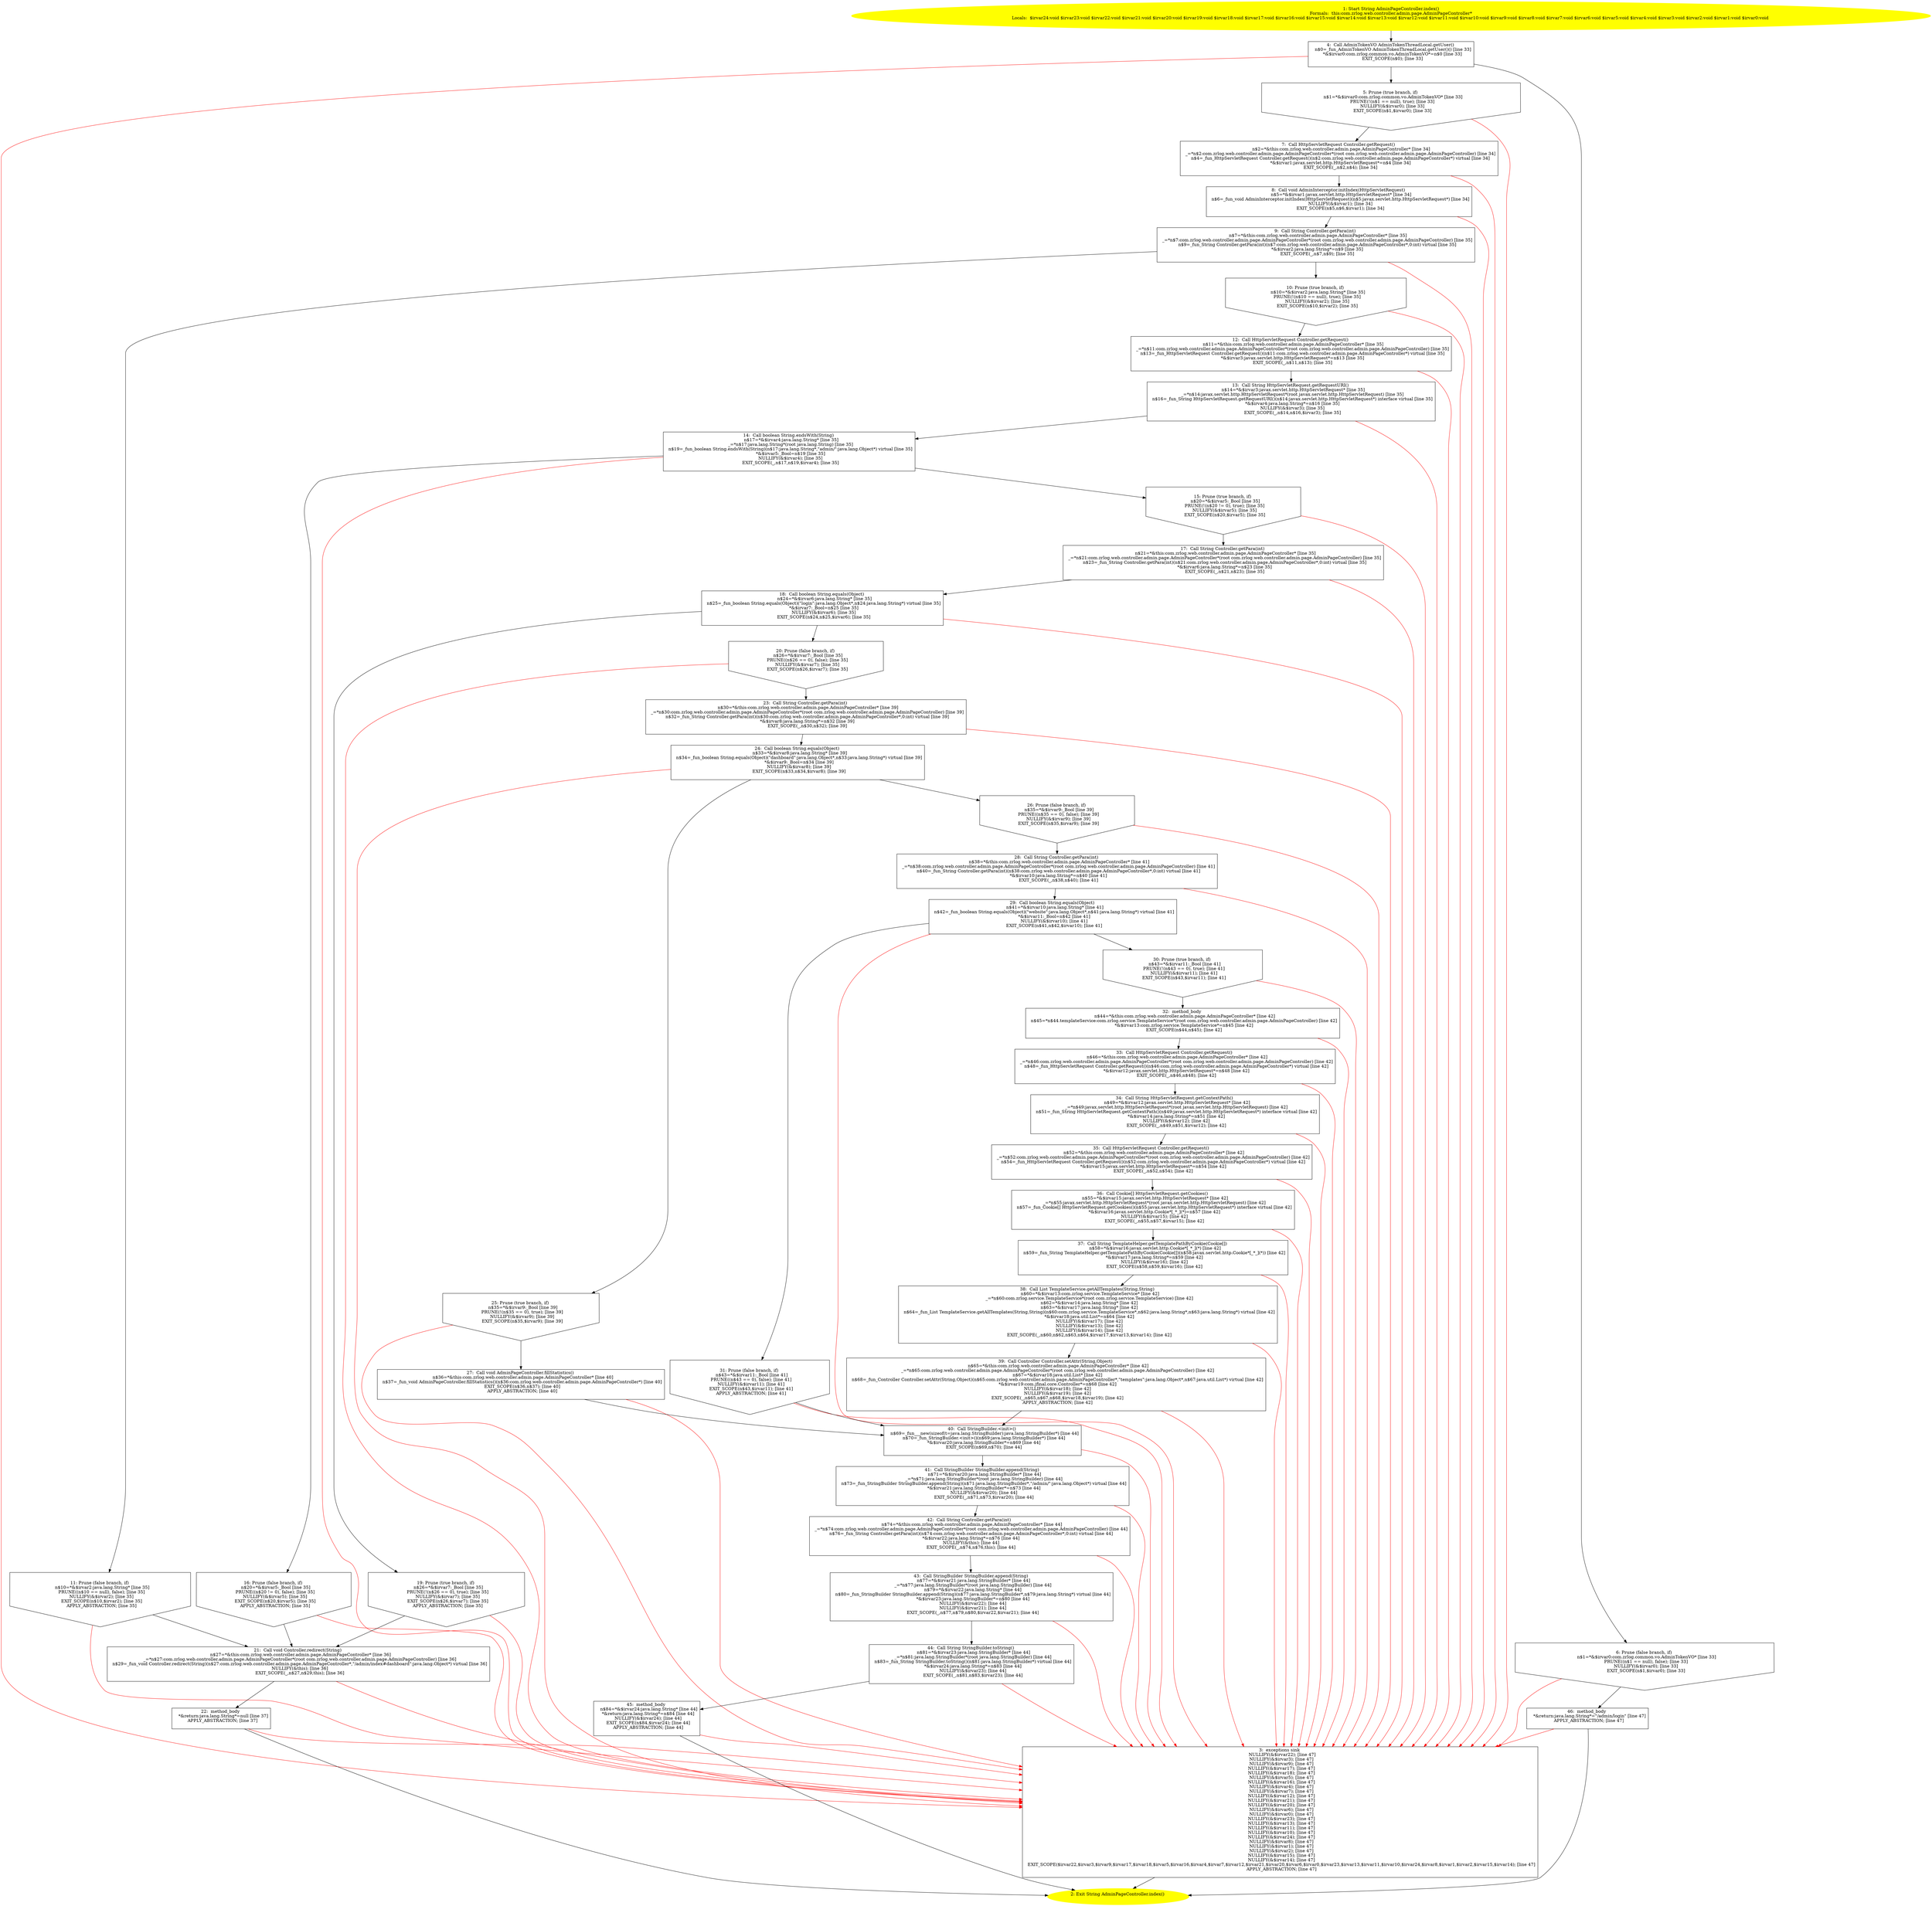 /* @generated */
digraph cfg {
"com.zrlog.web.controller.admin.page.AdminPageController.index():java.lang.String.9de1c627a468365993b5386533f5e826_1" [label="1: Start String AdminPageController.index()\nFormals:  this:com.zrlog.web.controller.admin.page.AdminPageController*\nLocals:  $irvar24:void $irvar23:void $irvar22:void $irvar21:void $irvar20:void $irvar19:void $irvar18:void $irvar17:void $irvar16:void $irvar15:void $irvar14:void $irvar13:void $irvar12:void $irvar11:void $irvar10:void $irvar9:void $irvar8:void $irvar7:void $irvar6:void $irvar5:void $irvar4:void $irvar3:void $irvar2:void $irvar1:void $irvar0:void \n  " color=yellow style=filled]
	

	 "com.zrlog.web.controller.admin.page.AdminPageController.index():java.lang.String.9de1c627a468365993b5386533f5e826_1" -> "com.zrlog.web.controller.admin.page.AdminPageController.index():java.lang.String.9de1c627a468365993b5386533f5e826_4" ;
"com.zrlog.web.controller.admin.page.AdminPageController.index():java.lang.String.9de1c627a468365993b5386533f5e826_2" [label="2: Exit String AdminPageController.index() \n  " color=yellow style=filled]
	

"com.zrlog.web.controller.admin.page.AdminPageController.index():java.lang.String.9de1c627a468365993b5386533f5e826_3" [label="3:  exceptions sink \n   NULLIFY(&$irvar22); [line 47]\n  NULLIFY(&$irvar3); [line 47]\n  NULLIFY(&$irvar9); [line 47]\n  NULLIFY(&$irvar17); [line 47]\n  NULLIFY(&$irvar18); [line 47]\n  NULLIFY(&$irvar5); [line 47]\n  NULLIFY(&$irvar16); [line 47]\n  NULLIFY(&$irvar4); [line 47]\n  NULLIFY(&$irvar7); [line 47]\n  NULLIFY(&$irvar12); [line 47]\n  NULLIFY(&$irvar21); [line 47]\n  NULLIFY(&$irvar20); [line 47]\n  NULLIFY(&$irvar6); [line 47]\n  NULLIFY(&$irvar0); [line 47]\n  NULLIFY(&$irvar23); [line 47]\n  NULLIFY(&$irvar13); [line 47]\n  NULLIFY(&$irvar11); [line 47]\n  NULLIFY(&$irvar10); [line 47]\n  NULLIFY(&$irvar24); [line 47]\n  NULLIFY(&$irvar8); [line 47]\n  NULLIFY(&$irvar1); [line 47]\n  NULLIFY(&$irvar2); [line 47]\n  NULLIFY(&$irvar15); [line 47]\n  NULLIFY(&$irvar14); [line 47]\n  EXIT_SCOPE($irvar22,$irvar3,$irvar9,$irvar17,$irvar18,$irvar5,$irvar16,$irvar4,$irvar7,$irvar12,$irvar21,$irvar20,$irvar6,$irvar0,$irvar23,$irvar13,$irvar11,$irvar10,$irvar24,$irvar8,$irvar1,$irvar2,$irvar15,$irvar14); [line 47]\n  APPLY_ABSTRACTION; [line 47]\n " shape="box"]
	

	 "com.zrlog.web.controller.admin.page.AdminPageController.index():java.lang.String.9de1c627a468365993b5386533f5e826_3" -> "com.zrlog.web.controller.admin.page.AdminPageController.index():java.lang.String.9de1c627a468365993b5386533f5e826_2" ;
"com.zrlog.web.controller.admin.page.AdminPageController.index():java.lang.String.9de1c627a468365993b5386533f5e826_4" [label="4:  Call AdminTokenVO AdminTokenThreadLocal.getUser() \n   n$0=_fun_AdminTokenVO AdminTokenThreadLocal.getUser()() [line 33]\n  *&$irvar0:com.zrlog.common.vo.AdminTokenVO*=n$0 [line 33]\n  EXIT_SCOPE(n$0); [line 33]\n " shape="box"]
	

	 "com.zrlog.web.controller.admin.page.AdminPageController.index():java.lang.String.9de1c627a468365993b5386533f5e826_4" -> "com.zrlog.web.controller.admin.page.AdminPageController.index():java.lang.String.9de1c627a468365993b5386533f5e826_5" ;
	 "com.zrlog.web.controller.admin.page.AdminPageController.index():java.lang.String.9de1c627a468365993b5386533f5e826_4" -> "com.zrlog.web.controller.admin.page.AdminPageController.index():java.lang.String.9de1c627a468365993b5386533f5e826_6" ;
	 "com.zrlog.web.controller.admin.page.AdminPageController.index():java.lang.String.9de1c627a468365993b5386533f5e826_4" -> "com.zrlog.web.controller.admin.page.AdminPageController.index():java.lang.String.9de1c627a468365993b5386533f5e826_3" [color="red" ];
"com.zrlog.web.controller.admin.page.AdminPageController.index():java.lang.String.9de1c627a468365993b5386533f5e826_5" [label="5: Prune (true branch, if) \n   n$1=*&$irvar0:com.zrlog.common.vo.AdminTokenVO* [line 33]\n  PRUNE(!(n$1 == null), true); [line 33]\n  NULLIFY(&$irvar0); [line 33]\n  EXIT_SCOPE(n$1,$irvar0); [line 33]\n " shape="invhouse"]
	

	 "com.zrlog.web.controller.admin.page.AdminPageController.index():java.lang.String.9de1c627a468365993b5386533f5e826_5" -> "com.zrlog.web.controller.admin.page.AdminPageController.index():java.lang.String.9de1c627a468365993b5386533f5e826_7" ;
	 "com.zrlog.web.controller.admin.page.AdminPageController.index():java.lang.String.9de1c627a468365993b5386533f5e826_5" -> "com.zrlog.web.controller.admin.page.AdminPageController.index():java.lang.String.9de1c627a468365993b5386533f5e826_3" [color="red" ];
"com.zrlog.web.controller.admin.page.AdminPageController.index():java.lang.String.9de1c627a468365993b5386533f5e826_6" [label="6: Prune (false branch, if) \n   n$1=*&$irvar0:com.zrlog.common.vo.AdminTokenVO* [line 33]\n  PRUNE((n$1 == null), false); [line 33]\n  NULLIFY(&$irvar0); [line 33]\n  EXIT_SCOPE(n$1,$irvar0); [line 33]\n " shape="invhouse"]
	

	 "com.zrlog.web.controller.admin.page.AdminPageController.index():java.lang.String.9de1c627a468365993b5386533f5e826_6" -> "com.zrlog.web.controller.admin.page.AdminPageController.index():java.lang.String.9de1c627a468365993b5386533f5e826_46" ;
	 "com.zrlog.web.controller.admin.page.AdminPageController.index():java.lang.String.9de1c627a468365993b5386533f5e826_6" -> "com.zrlog.web.controller.admin.page.AdminPageController.index():java.lang.String.9de1c627a468365993b5386533f5e826_3" [color="red" ];
"com.zrlog.web.controller.admin.page.AdminPageController.index():java.lang.String.9de1c627a468365993b5386533f5e826_7" [label="7:  Call HttpServletRequest Controller.getRequest() \n   n$2=*&this:com.zrlog.web.controller.admin.page.AdminPageController* [line 34]\n  _=*n$2:com.zrlog.web.controller.admin.page.AdminPageController*(root com.zrlog.web.controller.admin.page.AdminPageController) [line 34]\n  n$4=_fun_HttpServletRequest Controller.getRequest()(n$2:com.zrlog.web.controller.admin.page.AdminPageController*) virtual [line 34]\n  *&$irvar1:javax.servlet.http.HttpServletRequest*=n$4 [line 34]\n  EXIT_SCOPE(_,n$2,n$4); [line 34]\n " shape="box"]
	

	 "com.zrlog.web.controller.admin.page.AdminPageController.index():java.lang.String.9de1c627a468365993b5386533f5e826_7" -> "com.zrlog.web.controller.admin.page.AdminPageController.index():java.lang.String.9de1c627a468365993b5386533f5e826_8" ;
	 "com.zrlog.web.controller.admin.page.AdminPageController.index():java.lang.String.9de1c627a468365993b5386533f5e826_7" -> "com.zrlog.web.controller.admin.page.AdminPageController.index():java.lang.String.9de1c627a468365993b5386533f5e826_3" [color="red" ];
"com.zrlog.web.controller.admin.page.AdminPageController.index():java.lang.String.9de1c627a468365993b5386533f5e826_8" [label="8:  Call void AdminInterceptor.initIndex(HttpServletRequest) \n   n$5=*&$irvar1:javax.servlet.http.HttpServletRequest* [line 34]\n  n$6=_fun_void AdminInterceptor.initIndex(HttpServletRequest)(n$5:javax.servlet.http.HttpServletRequest*) [line 34]\n  NULLIFY(&$irvar1); [line 34]\n  EXIT_SCOPE(n$5,n$6,$irvar1); [line 34]\n " shape="box"]
	

	 "com.zrlog.web.controller.admin.page.AdminPageController.index():java.lang.String.9de1c627a468365993b5386533f5e826_8" -> "com.zrlog.web.controller.admin.page.AdminPageController.index():java.lang.String.9de1c627a468365993b5386533f5e826_9" ;
	 "com.zrlog.web.controller.admin.page.AdminPageController.index():java.lang.String.9de1c627a468365993b5386533f5e826_8" -> "com.zrlog.web.controller.admin.page.AdminPageController.index():java.lang.String.9de1c627a468365993b5386533f5e826_3" [color="red" ];
"com.zrlog.web.controller.admin.page.AdminPageController.index():java.lang.String.9de1c627a468365993b5386533f5e826_9" [label="9:  Call String Controller.getPara(int) \n   n$7=*&this:com.zrlog.web.controller.admin.page.AdminPageController* [line 35]\n  _=*n$7:com.zrlog.web.controller.admin.page.AdminPageController*(root com.zrlog.web.controller.admin.page.AdminPageController) [line 35]\n  n$9=_fun_String Controller.getPara(int)(n$7:com.zrlog.web.controller.admin.page.AdminPageController*,0:int) virtual [line 35]\n  *&$irvar2:java.lang.String*=n$9 [line 35]\n  EXIT_SCOPE(_,n$7,n$9); [line 35]\n " shape="box"]
	

	 "com.zrlog.web.controller.admin.page.AdminPageController.index():java.lang.String.9de1c627a468365993b5386533f5e826_9" -> "com.zrlog.web.controller.admin.page.AdminPageController.index():java.lang.String.9de1c627a468365993b5386533f5e826_10" ;
	 "com.zrlog.web.controller.admin.page.AdminPageController.index():java.lang.String.9de1c627a468365993b5386533f5e826_9" -> "com.zrlog.web.controller.admin.page.AdminPageController.index():java.lang.String.9de1c627a468365993b5386533f5e826_11" ;
	 "com.zrlog.web.controller.admin.page.AdminPageController.index():java.lang.String.9de1c627a468365993b5386533f5e826_9" -> "com.zrlog.web.controller.admin.page.AdminPageController.index():java.lang.String.9de1c627a468365993b5386533f5e826_3" [color="red" ];
"com.zrlog.web.controller.admin.page.AdminPageController.index():java.lang.String.9de1c627a468365993b5386533f5e826_10" [label="10: Prune (true branch, if) \n   n$10=*&$irvar2:java.lang.String* [line 35]\n  PRUNE(!(n$10 == null), true); [line 35]\n  NULLIFY(&$irvar2); [line 35]\n  EXIT_SCOPE(n$10,$irvar2); [line 35]\n " shape="invhouse"]
	

	 "com.zrlog.web.controller.admin.page.AdminPageController.index():java.lang.String.9de1c627a468365993b5386533f5e826_10" -> "com.zrlog.web.controller.admin.page.AdminPageController.index():java.lang.String.9de1c627a468365993b5386533f5e826_12" ;
	 "com.zrlog.web.controller.admin.page.AdminPageController.index():java.lang.String.9de1c627a468365993b5386533f5e826_10" -> "com.zrlog.web.controller.admin.page.AdminPageController.index():java.lang.String.9de1c627a468365993b5386533f5e826_3" [color="red" ];
"com.zrlog.web.controller.admin.page.AdminPageController.index():java.lang.String.9de1c627a468365993b5386533f5e826_11" [label="11: Prune (false branch, if) \n   n$10=*&$irvar2:java.lang.String* [line 35]\n  PRUNE((n$10 == null), false); [line 35]\n  NULLIFY(&$irvar2); [line 35]\n  EXIT_SCOPE(n$10,$irvar2); [line 35]\n  APPLY_ABSTRACTION; [line 35]\n " shape="invhouse"]
	

	 "com.zrlog.web.controller.admin.page.AdminPageController.index():java.lang.String.9de1c627a468365993b5386533f5e826_11" -> "com.zrlog.web.controller.admin.page.AdminPageController.index():java.lang.String.9de1c627a468365993b5386533f5e826_21" ;
	 "com.zrlog.web.controller.admin.page.AdminPageController.index():java.lang.String.9de1c627a468365993b5386533f5e826_11" -> "com.zrlog.web.controller.admin.page.AdminPageController.index():java.lang.String.9de1c627a468365993b5386533f5e826_3" [color="red" ];
"com.zrlog.web.controller.admin.page.AdminPageController.index():java.lang.String.9de1c627a468365993b5386533f5e826_12" [label="12:  Call HttpServletRequest Controller.getRequest() \n   n$11=*&this:com.zrlog.web.controller.admin.page.AdminPageController* [line 35]\n  _=*n$11:com.zrlog.web.controller.admin.page.AdminPageController*(root com.zrlog.web.controller.admin.page.AdminPageController) [line 35]\n  n$13=_fun_HttpServletRequest Controller.getRequest()(n$11:com.zrlog.web.controller.admin.page.AdminPageController*) virtual [line 35]\n  *&$irvar3:javax.servlet.http.HttpServletRequest*=n$13 [line 35]\n  EXIT_SCOPE(_,n$11,n$13); [line 35]\n " shape="box"]
	

	 "com.zrlog.web.controller.admin.page.AdminPageController.index():java.lang.String.9de1c627a468365993b5386533f5e826_12" -> "com.zrlog.web.controller.admin.page.AdminPageController.index():java.lang.String.9de1c627a468365993b5386533f5e826_13" ;
	 "com.zrlog.web.controller.admin.page.AdminPageController.index():java.lang.String.9de1c627a468365993b5386533f5e826_12" -> "com.zrlog.web.controller.admin.page.AdminPageController.index():java.lang.String.9de1c627a468365993b5386533f5e826_3" [color="red" ];
"com.zrlog.web.controller.admin.page.AdminPageController.index():java.lang.String.9de1c627a468365993b5386533f5e826_13" [label="13:  Call String HttpServletRequest.getRequestURI() \n   n$14=*&$irvar3:javax.servlet.http.HttpServletRequest* [line 35]\n  _=*n$14:javax.servlet.http.HttpServletRequest*(root javax.servlet.http.HttpServletRequest) [line 35]\n  n$16=_fun_String HttpServletRequest.getRequestURI()(n$14:javax.servlet.http.HttpServletRequest*) interface virtual [line 35]\n  *&$irvar4:java.lang.String*=n$16 [line 35]\n  NULLIFY(&$irvar3); [line 35]\n  EXIT_SCOPE(_,n$14,n$16,$irvar3); [line 35]\n " shape="box"]
	

	 "com.zrlog.web.controller.admin.page.AdminPageController.index():java.lang.String.9de1c627a468365993b5386533f5e826_13" -> "com.zrlog.web.controller.admin.page.AdminPageController.index():java.lang.String.9de1c627a468365993b5386533f5e826_14" ;
	 "com.zrlog.web.controller.admin.page.AdminPageController.index():java.lang.String.9de1c627a468365993b5386533f5e826_13" -> "com.zrlog.web.controller.admin.page.AdminPageController.index():java.lang.String.9de1c627a468365993b5386533f5e826_3" [color="red" ];
"com.zrlog.web.controller.admin.page.AdminPageController.index():java.lang.String.9de1c627a468365993b5386533f5e826_14" [label="14:  Call boolean String.endsWith(String) \n   n$17=*&$irvar4:java.lang.String* [line 35]\n  _=*n$17:java.lang.String*(root java.lang.String) [line 35]\n  n$19=_fun_boolean String.endsWith(String)(n$17:java.lang.String*,\"admin/\":java.lang.Object*) virtual [line 35]\n  *&$irvar5:_Bool=n$19 [line 35]\n  NULLIFY(&$irvar4); [line 35]\n  EXIT_SCOPE(_,n$17,n$19,$irvar4); [line 35]\n " shape="box"]
	

	 "com.zrlog.web.controller.admin.page.AdminPageController.index():java.lang.String.9de1c627a468365993b5386533f5e826_14" -> "com.zrlog.web.controller.admin.page.AdminPageController.index():java.lang.String.9de1c627a468365993b5386533f5e826_15" ;
	 "com.zrlog.web.controller.admin.page.AdminPageController.index():java.lang.String.9de1c627a468365993b5386533f5e826_14" -> "com.zrlog.web.controller.admin.page.AdminPageController.index():java.lang.String.9de1c627a468365993b5386533f5e826_16" ;
	 "com.zrlog.web.controller.admin.page.AdminPageController.index():java.lang.String.9de1c627a468365993b5386533f5e826_14" -> "com.zrlog.web.controller.admin.page.AdminPageController.index():java.lang.String.9de1c627a468365993b5386533f5e826_3" [color="red" ];
"com.zrlog.web.controller.admin.page.AdminPageController.index():java.lang.String.9de1c627a468365993b5386533f5e826_15" [label="15: Prune (true branch, if) \n   n$20=*&$irvar5:_Bool [line 35]\n  PRUNE(!(n$20 != 0), true); [line 35]\n  NULLIFY(&$irvar5); [line 35]\n  EXIT_SCOPE(n$20,$irvar5); [line 35]\n " shape="invhouse"]
	

	 "com.zrlog.web.controller.admin.page.AdminPageController.index():java.lang.String.9de1c627a468365993b5386533f5e826_15" -> "com.zrlog.web.controller.admin.page.AdminPageController.index():java.lang.String.9de1c627a468365993b5386533f5e826_17" ;
	 "com.zrlog.web.controller.admin.page.AdminPageController.index():java.lang.String.9de1c627a468365993b5386533f5e826_15" -> "com.zrlog.web.controller.admin.page.AdminPageController.index():java.lang.String.9de1c627a468365993b5386533f5e826_3" [color="red" ];
"com.zrlog.web.controller.admin.page.AdminPageController.index():java.lang.String.9de1c627a468365993b5386533f5e826_16" [label="16: Prune (false branch, if) \n   n$20=*&$irvar5:_Bool [line 35]\n  PRUNE((n$20 != 0), false); [line 35]\n  NULLIFY(&$irvar5); [line 35]\n  EXIT_SCOPE(n$20,$irvar5); [line 35]\n  APPLY_ABSTRACTION; [line 35]\n " shape="invhouse"]
	

	 "com.zrlog.web.controller.admin.page.AdminPageController.index():java.lang.String.9de1c627a468365993b5386533f5e826_16" -> "com.zrlog.web.controller.admin.page.AdminPageController.index():java.lang.String.9de1c627a468365993b5386533f5e826_21" ;
	 "com.zrlog.web.controller.admin.page.AdminPageController.index():java.lang.String.9de1c627a468365993b5386533f5e826_16" -> "com.zrlog.web.controller.admin.page.AdminPageController.index():java.lang.String.9de1c627a468365993b5386533f5e826_3" [color="red" ];
"com.zrlog.web.controller.admin.page.AdminPageController.index():java.lang.String.9de1c627a468365993b5386533f5e826_17" [label="17:  Call String Controller.getPara(int) \n   n$21=*&this:com.zrlog.web.controller.admin.page.AdminPageController* [line 35]\n  _=*n$21:com.zrlog.web.controller.admin.page.AdminPageController*(root com.zrlog.web.controller.admin.page.AdminPageController) [line 35]\n  n$23=_fun_String Controller.getPara(int)(n$21:com.zrlog.web.controller.admin.page.AdminPageController*,0:int) virtual [line 35]\n  *&$irvar6:java.lang.String*=n$23 [line 35]\n  EXIT_SCOPE(_,n$21,n$23); [line 35]\n " shape="box"]
	

	 "com.zrlog.web.controller.admin.page.AdminPageController.index():java.lang.String.9de1c627a468365993b5386533f5e826_17" -> "com.zrlog.web.controller.admin.page.AdminPageController.index():java.lang.String.9de1c627a468365993b5386533f5e826_18" ;
	 "com.zrlog.web.controller.admin.page.AdminPageController.index():java.lang.String.9de1c627a468365993b5386533f5e826_17" -> "com.zrlog.web.controller.admin.page.AdminPageController.index():java.lang.String.9de1c627a468365993b5386533f5e826_3" [color="red" ];
"com.zrlog.web.controller.admin.page.AdminPageController.index():java.lang.String.9de1c627a468365993b5386533f5e826_18" [label="18:  Call boolean String.equals(Object) \n   n$24=*&$irvar6:java.lang.String* [line 35]\n  n$25=_fun_boolean String.equals(Object)(\"login\":java.lang.Object*,n$24:java.lang.String*) virtual [line 35]\n  *&$irvar7:_Bool=n$25 [line 35]\n  NULLIFY(&$irvar6); [line 35]\n  EXIT_SCOPE(n$24,n$25,$irvar6); [line 35]\n " shape="box"]
	

	 "com.zrlog.web.controller.admin.page.AdminPageController.index():java.lang.String.9de1c627a468365993b5386533f5e826_18" -> "com.zrlog.web.controller.admin.page.AdminPageController.index():java.lang.String.9de1c627a468365993b5386533f5e826_19" ;
	 "com.zrlog.web.controller.admin.page.AdminPageController.index():java.lang.String.9de1c627a468365993b5386533f5e826_18" -> "com.zrlog.web.controller.admin.page.AdminPageController.index():java.lang.String.9de1c627a468365993b5386533f5e826_20" ;
	 "com.zrlog.web.controller.admin.page.AdminPageController.index():java.lang.String.9de1c627a468365993b5386533f5e826_18" -> "com.zrlog.web.controller.admin.page.AdminPageController.index():java.lang.String.9de1c627a468365993b5386533f5e826_3" [color="red" ];
"com.zrlog.web.controller.admin.page.AdminPageController.index():java.lang.String.9de1c627a468365993b5386533f5e826_19" [label="19: Prune (true branch, if) \n   n$26=*&$irvar7:_Bool [line 35]\n  PRUNE(!(n$26 == 0), true); [line 35]\n  NULLIFY(&$irvar7); [line 35]\n  EXIT_SCOPE(n$26,$irvar7); [line 35]\n  APPLY_ABSTRACTION; [line 35]\n " shape="invhouse"]
	

	 "com.zrlog.web.controller.admin.page.AdminPageController.index():java.lang.String.9de1c627a468365993b5386533f5e826_19" -> "com.zrlog.web.controller.admin.page.AdminPageController.index():java.lang.String.9de1c627a468365993b5386533f5e826_21" ;
	 "com.zrlog.web.controller.admin.page.AdminPageController.index():java.lang.String.9de1c627a468365993b5386533f5e826_19" -> "com.zrlog.web.controller.admin.page.AdminPageController.index():java.lang.String.9de1c627a468365993b5386533f5e826_3" [color="red" ];
"com.zrlog.web.controller.admin.page.AdminPageController.index():java.lang.String.9de1c627a468365993b5386533f5e826_20" [label="20: Prune (false branch, if) \n   n$26=*&$irvar7:_Bool [line 35]\n  PRUNE((n$26 == 0), false); [line 35]\n  NULLIFY(&$irvar7); [line 35]\n  EXIT_SCOPE(n$26,$irvar7); [line 35]\n " shape="invhouse"]
	

	 "com.zrlog.web.controller.admin.page.AdminPageController.index():java.lang.String.9de1c627a468365993b5386533f5e826_20" -> "com.zrlog.web.controller.admin.page.AdminPageController.index():java.lang.String.9de1c627a468365993b5386533f5e826_23" ;
	 "com.zrlog.web.controller.admin.page.AdminPageController.index():java.lang.String.9de1c627a468365993b5386533f5e826_20" -> "com.zrlog.web.controller.admin.page.AdminPageController.index():java.lang.String.9de1c627a468365993b5386533f5e826_3" [color="red" ];
"com.zrlog.web.controller.admin.page.AdminPageController.index():java.lang.String.9de1c627a468365993b5386533f5e826_21" [label="21:  Call void Controller.redirect(String) \n   n$27=*&this:com.zrlog.web.controller.admin.page.AdminPageController* [line 36]\n  _=*n$27:com.zrlog.web.controller.admin.page.AdminPageController*(root com.zrlog.web.controller.admin.page.AdminPageController) [line 36]\n  n$29=_fun_void Controller.redirect(String)(n$27:com.zrlog.web.controller.admin.page.AdminPageController*,\"/admin/index#dashboard\":java.lang.Object*) virtual [line 36]\n  NULLIFY(&this); [line 36]\n  EXIT_SCOPE(_,n$27,n$29,this); [line 36]\n " shape="box"]
	

	 "com.zrlog.web.controller.admin.page.AdminPageController.index():java.lang.String.9de1c627a468365993b5386533f5e826_21" -> "com.zrlog.web.controller.admin.page.AdminPageController.index():java.lang.String.9de1c627a468365993b5386533f5e826_22" ;
	 "com.zrlog.web.controller.admin.page.AdminPageController.index():java.lang.String.9de1c627a468365993b5386533f5e826_21" -> "com.zrlog.web.controller.admin.page.AdminPageController.index():java.lang.String.9de1c627a468365993b5386533f5e826_3" [color="red" ];
"com.zrlog.web.controller.admin.page.AdminPageController.index():java.lang.String.9de1c627a468365993b5386533f5e826_22" [label="22:  method_body \n   *&return:java.lang.String*=null [line 37]\n  APPLY_ABSTRACTION; [line 37]\n " shape="box"]
	

	 "com.zrlog.web.controller.admin.page.AdminPageController.index():java.lang.String.9de1c627a468365993b5386533f5e826_22" -> "com.zrlog.web.controller.admin.page.AdminPageController.index():java.lang.String.9de1c627a468365993b5386533f5e826_2" ;
	 "com.zrlog.web.controller.admin.page.AdminPageController.index():java.lang.String.9de1c627a468365993b5386533f5e826_22" -> "com.zrlog.web.controller.admin.page.AdminPageController.index():java.lang.String.9de1c627a468365993b5386533f5e826_3" [color="red" ];
"com.zrlog.web.controller.admin.page.AdminPageController.index():java.lang.String.9de1c627a468365993b5386533f5e826_23" [label="23:  Call String Controller.getPara(int) \n   n$30=*&this:com.zrlog.web.controller.admin.page.AdminPageController* [line 39]\n  _=*n$30:com.zrlog.web.controller.admin.page.AdminPageController*(root com.zrlog.web.controller.admin.page.AdminPageController) [line 39]\n  n$32=_fun_String Controller.getPara(int)(n$30:com.zrlog.web.controller.admin.page.AdminPageController*,0:int) virtual [line 39]\n  *&$irvar8:java.lang.String*=n$32 [line 39]\n  EXIT_SCOPE(_,n$30,n$32); [line 39]\n " shape="box"]
	

	 "com.zrlog.web.controller.admin.page.AdminPageController.index():java.lang.String.9de1c627a468365993b5386533f5e826_23" -> "com.zrlog.web.controller.admin.page.AdminPageController.index():java.lang.String.9de1c627a468365993b5386533f5e826_24" ;
	 "com.zrlog.web.controller.admin.page.AdminPageController.index():java.lang.String.9de1c627a468365993b5386533f5e826_23" -> "com.zrlog.web.controller.admin.page.AdminPageController.index():java.lang.String.9de1c627a468365993b5386533f5e826_3" [color="red" ];
"com.zrlog.web.controller.admin.page.AdminPageController.index():java.lang.String.9de1c627a468365993b5386533f5e826_24" [label="24:  Call boolean String.equals(Object) \n   n$33=*&$irvar8:java.lang.String* [line 39]\n  n$34=_fun_boolean String.equals(Object)(\"dashboard\":java.lang.Object*,n$33:java.lang.String*) virtual [line 39]\n  *&$irvar9:_Bool=n$34 [line 39]\n  NULLIFY(&$irvar8); [line 39]\n  EXIT_SCOPE(n$33,n$34,$irvar8); [line 39]\n " shape="box"]
	

	 "com.zrlog.web.controller.admin.page.AdminPageController.index():java.lang.String.9de1c627a468365993b5386533f5e826_24" -> "com.zrlog.web.controller.admin.page.AdminPageController.index():java.lang.String.9de1c627a468365993b5386533f5e826_25" ;
	 "com.zrlog.web.controller.admin.page.AdminPageController.index():java.lang.String.9de1c627a468365993b5386533f5e826_24" -> "com.zrlog.web.controller.admin.page.AdminPageController.index():java.lang.String.9de1c627a468365993b5386533f5e826_26" ;
	 "com.zrlog.web.controller.admin.page.AdminPageController.index():java.lang.String.9de1c627a468365993b5386533f5e826_24" -> "com.zrlog.web.controller.admin.page.AdminPageController.index():java.lang.String.9de1c627a468365993b5386533f5e826_3" [color="red" ];
"com.zrlog.web.controller.admin.page.AdminPageController.index():java.lang.String.9de1c627a468365993b5386533f5e826_25" [label="25: Prune (true branch, if) \n   n$35=*&$irvar9:_Bool [line 39]\n  PRUNE(!(n$35 == 0), true); [line 39]\n  NULLIFY(&$irvar9); [line 39]\n  EXIT_SCOPE(n$35,$irvar9); [line 39]\n " shape="invhouse"]
	

	 "com.zrlog.web.controller.admin.page.AdminPageController.index():java.lang.String.9de1c627a468365993b5386533f5e826_25" -> "com.zrlog.web.controller.admin.page.AdminPageController.index():java.lang.String.9de1c627a468365993b5386533f5e826_27" ;
	 "com.zrlog.web.controller.admin.page.AdminPageController.index():java.lang.String.9de1c627a468365993b5386533f5e826_25" -> "com.zrlog.web.controller.admin.page.AdminPageController.index():java.lang.String.9de1c627a468365993b5386533f5e826_3" [color="red" ];
"com.zrlog.web.controller.admin.page.AdminPageController.index():java.lang.String.9de1c627a468365993b5386533f5e826_26" [label="26: Prune (false branch, if) \n   n$35=*&$irvar9:_Bool [line 39]\n  PRUNE((n$35 == 0), false); [line 39]\n  NULLIFY(&$irvar9); [line 39]\n  EXIT_SCOPE(n$35,$irvar9); [line 39]\n " shape="invhouse"]
	

	 "com.zrlog.web.controller.admin.page.AdminPageController.index():java.lang.String.9de1c627a468365993b5386533f5e826_26" -> "com.zrlog.web.controller.admin.page.AdminPageController.index():java.lang.String.9de1c627a468365993b5386533f5e826_28" ;
	 "com.zrlog.web.controller.admin.page.AdminPageController.index():java.lang.String.9de1c627a468365993b5386533f5e826_26" -> "com.zrlog.web.controller.admin.page.AdminPageController.index():java.lang.String.9de1c627a468365993b5386533f5e826_3" [color="red" ];
"com.zrlog.web.controller.admin.page.AdminPageController.index():java.lang.String.9de1c627a468365993b5386533f5e826_27" [label="27:  Call void AdminPageController.fillStatistics() \n   n$36=*&this:com.zrlog.web.controller.admin.page.AdminPageController* [line 40]\n  n$37=_fun_void AdminPageController.fillStatistics()(n$36:com.zrlog.web.controller.admin.page.AdminPageController*) [line 40]\n  EXIT_SCOPE(n$36,n$37); [line 40]\n  APPLY_ABSTRACTION; [line 40]\n " shape="box"]
	

	 "com.zrlog.web.controller.admin.page.AdminPageController.index():java.lang.String.9de1c627a468365993b5386533f5e826_27" -> "com.zrlog.web.controller.admin.page.AdminPageController.index():java.lang.String.9de1c627a468365993b5386533f5e826_40" ;
	 "com.zrlog.web.controller.admin.page.AdminPageController.index():java.lang.String.9de1c627a468365993b5386533f5e826_27" -> "com.zrlog.web.controller.admin.page.AdminPageController.index():java.lang.String.9de1c627a468365993b5386533f5e826_3" [color="red" ];
"com.zrlog.web.controller.admin.page.AdminPageController.index():java.lang.String.9de1c627a468365993b5386533f5e826_28" [label="28:  Call String Controller.getPara(int) \n   n$38=*&this:com.zrlog.web.controller.admin.page.AdminPageController* [line 41]\n  _=*n$38:com.zrlog.web.controller.admin.page.AdminPageController*(root com.zrlog.web.controller.admin.page.AdminPageController) [line 41]\n  n$40=_fun_String Controller.getPara(int)(n$38:com.zrlog.web.controller.admin.page.AdminPageController*,0:int) virtual [line 41]\n  *&$irvar10:java.lang.String*=n$40 [line 41]\n  EXIT_SCOPE(_,n$38,n$40); [line 41]\n " shape="box"]
	

	 "com.zrlog.web.controller.admin.page.AdminPageController.index():java.lang.String.9de1c627a468365993b5386533f5e826_28" -> "com.zrlog.web.controller.admin.page.AdminPageController.index():java.lang.String.9de1c627a468365993b5386533f5e826_29" ;
	 "com.zrlog.web.controller.admin.page.AdminPageController.index():java.lang.String.9de1c627a468365993b5386533f5e826_28" -> "com.zrlog.web.controller.admin.page.AdminPageController.index():java.lang.String.9de1c627a468365993b5386533f5e826_3" [color="red" ];
"com.zrlog.web.controller.admin.page.AdminPageController.index():java.lang.String.9de1c627a468365993b5386533f5e826_29" [label="29:  Call boolean String.equals(Object) \n   n$41=*&$irvar10:java.lang.String* [line 41]\n  n$42=_fun_boolean String.equals(Object)(\"website\":java.lang.Object*,n$41:java.lang.String*) virtual [line 41]\n  *&$irvar11:_Bool=n$42 [line 41]\n  NULLIFY(&$irvar10); [line 41]\n  EXIT_SCOPE(n$41,n$42,$irvar10); [line 41]\n " shape="box"]
	

	 "com.zrlog.web.controller.admin.page.AdminPageController.index():java.lang.String.9de1c627a468365993b5386533f5e826_29" -> "com.zrlog.web.controller.admin.page.AdminPageController.index():java.lang.String.9de1c627a468365993b5386533f5e826_30" ;
	 "com.zrlog.web.controller.admin.page.AdminPageController.index():java.lang.String.9de1c627a468365993b5386533f5e826_29" -> "com.zrlog.web.controller.admin.page.AdminPageController.index():java.lang.String.9de1c627a468365993b5386533f5e826_31" ;
	 "com.zrlog.web.controller.admin.page.AdminPageController.index():java.lang.String.9de1c627a468365993b5386533f5e826_29" -> "com.zrlog.web.controller.admin.page.AdminPageController.index():java.lang.String.9de1c627a468365993b5386533f5e826_3" [color="red" ];
"com.zrlog.web.controller.admin.page.AdminPageController.index():java.lang.String.9de1c627a468365993b5386533f5e826_30" [label="30: Prune (true branch, if) \n   n$43=*&$irvar11:_Bool [line 41]\n  PRUNE(!(n$43 == 0), true); [line 41]\n  NULLIFY(&$irvar11); [line 41]\n  EXIT_SCOPE(n$43,$irvar11); [line 41]\n " shape="invhouse"]
	

	 "com.zrlog.web.controller.admin.page.AdminPageController.index():java.lang.String.9de1c627a468365993b5386533f5e826_30" -> "com.zrlog.web.controller.admin.page.AdminPageController.index():java.lang.String.9de1c627a468365993b5386533f5e826_32" ;
	 "com.zrlog.web.controller.admin.page.AdminPageController.index():java.lang.String.9de1c627a468365993b5386533f5e826_30" -> "com.zrlog.web.controller.admin.page.AdminPageController.index():java.lang.String.9de1c627a468365993b5386533f5e826_3" [color="red" ];
"com.zrlog.web.controller.admin.page.AdminPageController.index():java.lang.String.9de1c627a468365993b5386533f5e826_31" [label="31: Prune (false branch, if) \n   n$43=*&$irvar11:_Bool [line 41]\n  PRUNE((n$43 == 0), false); [line 41]\n  NULLIFY(&$irvar11); [line 41]\n  EXIT_SCOPE(n$43,$irvar11); [line 41]\n  APPLY_ABSTRACTION; [line 41]\n " shape="invhouse"]
	

	 "com.zrlog.web.controller.admin.page.AdminPageController.index():java.lang.String.9de1c627a468365993b5386533f5e826_31" -> "com.zrlog.web.controller.admin.page.AdminPageController.index():java.lang.String.9de1c627a468365993b5386533f5e826_40" ;
	 "com.zrlog.web.controller.admin.page.AdminPageController.index():java.lang.String.9de1c627a468365993b5386533f5e826_31" -> "com.zrlog.web.controller.admin.page.AdminPageController.index():java.lang.String.9de1c627a468365993b5386533f5e826_3" [color="red" ];
"com.zrlog.web.controller.admin.page.AdminPageController.index():java.lang.String.9de1c627a468365993b5386533f5e826_32" [label="32:  method_body \n   n$44=*&this:com.zrlog.web.controller.admin.page.AdminPageController* [line 42]\n  n$45=*n$44.templateService:com.zrlog.service.TemplateService*(root com.zrlog.web.controller.admin.page.AdminPageController) [line 42]\n  *&$irvar13:com.zrlog.service.TemplateService*=n$45 [line 42]\n  EXIT_SCOPE(n$44,n$45); [line 42]\n " shape="box"]
	

	 "com.zrlog.web.controller.admin.page.AdminPageController.index():java.lang.String.9de1c627a468365993b5386533f5e826_32" -> "com.zrlog.web.controller.admin.page.AdminPageController.index():java.lang.String.9de1c627a468365993b5386533f5e826_33" ;
	 "com.zrlog.web.controller.admin.page.AdminPageController.index():java.lang.String.9de1c627a468365993b5386533f5e826_32" -> "com.zrlog.web.controller.admin.page.AdminPageController.index():java.lang.String.9de1c627a468365993b5386533f5e826_3" [color="red" ];
"com.zrlog.web.controller.admin.page.AdminPageController.index():java.lang.String.9de1c627a468365993b5386533f5e826_33" [label="33:  Call HttpServletRequest Controller.getRequest() \n   n$46=*&this:com.zrlog.web.controller.admin.page.AdminPageController* [line 42]\n  _=*n$46:com.zrlog.web.controller.admin.page.AdminPageController*(root com.zrlog.web.controller.admin.page.AdminPageController) [line 42]\n  n$48=_fun_HttpServletRequest Controller.getRequest()(n$46:com.zrlog.web.controller.admin.page.AdminPageController*) virtual [line 42]\n  *&$irvar12:javax.servlet.http.HttpServletRequest*=n$48 [line 42]\n  EXIT_SCOPE(_,n$46,n$48); [line 42]\n " shape="box"]
	

	 "com.zrlog.web.controller.admin.page.AdminPageController.index():java.lang.String.9de1c627a468365993b5386533f5e826_33" -> "com.zrlog.web.controller.admin.page.AdminPageController.index():java.lang.String.9de1c627a468365993b5386533f5e826_34" ;
	 "com.zrlog.web.controller.admin.page.AdminPageController.index():java.lang.String.9de1c627a468365993b5386533f5e826_33" -> "com.zrlog.web.controller.admin.page.AdminPageController.index():java.lang.String.9de1c627a468365993b5386533f5e826_3" [color="red" ];
"com.zrlog.web.controller.admin.page.AdminPageController.index():java.lang.String.9de1c627a468365993b5386533f5e826_34" [label="34:  Call String HttpServletRequest.getContextPath() \n   n$49=*&$irvar12:javax.servlet.http.HttpServletRequest* [line 42]\n  _=*n$49:javax.servlet.http.HttpServletRequest*(root javax.servlet.http.HttpServletRequest) [line 42]\n  n$51=_fun_String HttpServletRequest.getContextPath()(n$49:javax.servlet.http.HttpServletRequest*) interface virtual [line 42]\n  *&$irvar14:java.lang.String*=n$51 [line 42]\n  NULLIFY(&$irvar12); [line 42]\n  EXIT_SCOPE(_,n$49,n$51,$irvar12); [line 42]\n " shape="box"]
	

	 "com.zrlog.web.controller.admin.page.AdminPageController.index():java.lang.String.9de1c627a468365993b5386533f5e826_34" -> "com.zrlog.web.controller.admin.page.AdminPageController.index():java.lang.String.9de1c627a468365993b5386533f5e826_35" ;
	 "com.zrlog.web.controller.admin.page.AdminPageController.index():java.lang.String.9de1c627a468365993b5386533f5e826_34" -> "com.zrlog.web.controller.admin.page.AdminPageController.index():java.lang.String.9de1c627a468365993b5386533f5e826_3" [color="red" ];
"com.zrlog.web.controller.admin.page.AdminPageController.index():java.lang.String.9de1c627a468365993b5386533f5e826_35" [label="35:  Call HttpServletRequest Controller.getRequest() \n   n$52=*&this:com.zrlog.web.controller.admin.page.AdminPageController* [line 42]\n  _=*n$52:com.zrlog.web.controller.admin.page.AdminPageController*(root com.zrlog.web.controller.admin.page.AdminPageController) [line 42]\n  n$54=_fun_HttpServletRequest Controller.getRequest()(n$52:com.zrlog.web.controller.admin.page.AdminPageController*) virtual [line 42]\n  *&$irvar15:javax.servlet.http.HttpServletRequest*=n$54 [line 42]\n  EXIT_SCOPE(_,n$52,n$54); [line 42]\n " shape="box"]
	

	 "com.zrlog.web.controller.admin.page.AdminPageController.index():java.lang.String.9de1c627a468365993b5386533f5e826_35" -> "com.zrlog.web.controller.admin.page.AdminPageController.index():java.lang.String.9de1c627a468365993b5386533f5e826_36" ;
	 "com.zrlog.web.controller.admin.page.AdminPageController.index():java.lang.String.9de1c627a468365993b5386533f5e826_35" -> "com.zrlog.web.controller.admin.page.AdminPageController.index():java.lang.String.9de1c627a468365993b5386533f5e826_3" [color="red" ];
"com.zrlog.web.controller.admin.page.AdminPageController.index():java.lang.String.9de1c627a468365993b5386533f5e826_36" [label="36:  Call Cookie[] HttpServletRequest.getCookies() \n   n$55=*&$irvar15:javax.servlet.http.HttpServletRequest* [line 42]\n  _=*n$55:javax.servlet.http.HttpServletRequest*(root javax.servlet.http.HttpServletRequest) [line 42]\n  n$57=_fun_Cookie[] HttpServletRequest.getCookies()(n$55:javax.servlet.http.HttpServletRequest*) interface virtual [line 42]\n  *&$irvar16:javax.servlet.http.Cookie*[_*_](*)=n$57 [line 42]\n  NULLIFY(&$irvar15); [line 42]\n  EXIT_SCOPE(_,n$55,n$57,$irvar15); [line 42]\n " shape="box"]
	

	 "com.zrlog.web.controller.admin.page.AdminPageController.index():java.lang.String.9de1c627a468365993b5386533f5e826_36" -> "com.zrlog.web.controller.admin.page.AdminPageController.index():java.lang.String.9de1c627a468365993b5386533f5e826_37" ;
	 "com.zrlog.web.controller.admin.page.AdminPageController.index():java.lang.String.9de1c627a468365993b5386533f5e826_36" -> "com.zrlog.web.controller.admin.page.AdminPageController.index():java.lang.String.9de1c627a468365993b5386533f5e826_3" [color="red" ];
"com.zrlog.web.controller.admin.page.AdminPageController.index():java.lang.String.9de1c627a468365993b5386533f5e826_37" [label="37:  Call String TemplateHelper.getTemplatePathByCookie(Cookie[]) \n   n$58=*&$irvar16:javax.servlet.http.Cookie*[_*_](*) [line 42]\n  n$59=_fun_String TemplateHelper.getTemplatePathByCookie(Cookie[])(n$58:javax.servlet.http.Cookie*[_*_](*)) [line 42]\n  *&$irvar17:java.lang.String*=n$59 [line 42]\n  NULLIFY(&$irvar16); [line 42]\n  EXIT_SCOPE(n$58,n$59,$irvar16); [line 42]\n " shape="box"]
	

	 "com.zrlog.web.controller.admin.page.AdminPageController.index():java.lang.String.9de1c627a468365993b5386533f5e826_37" -> "com.zrlog.web.controller.admin.page.AdminPageController.index():java.lang.String.9de1c627a468365993b5386533f5e826_38" ;
	 "com.zrlog.web.controller.admin.page.AdminPageController.index():java.lang.String.9de1c627a468365993b5386533f5e826_37" -> "com.zrlog.web.controller.admin.page.AdminPageController.index():java.lang.String.9de1c627a468365993b5386533f5e826_3" [color="red" ];
"com.zrlog.web.controller.admin.page.AdminPageController.index():java.lang.String.9de1c627a468365993b5386533f5e826_38" [label="38:  Call List TemplateService.getAllTemplates(String,String) \n   n$60=*&$irvar13:com.zrlog.service.TemplateService* [line 42]\n  _=*n$60:com.zrlog.service.TemplateService*(root com.zrlog.service.TemplateService) [line 42]\n  n$62=*&$irvar14:java.lang.String* [line 42]\n  n$63=*&$irvar17:java.lang.String* [line 42]\n  n$64=_fun_List TemplateService.getAllTemplates(String,String)(n$60:com.zrlog.service.TemplateService*,n$62:java.lang.String*,n$63:java.lang.String*) virtual [line 42]\n  *&$irvar18:java.util.List*=n$64 [line 42]\n  NULLIFY(&$irvar17); [line 42]\n  NULLIFY(&$irvar13); [line 42]\n  NULLIFY(&$irvar14); [line 42]\n  EXIT_SCOPE(_,n$60,n$62,n$63,n$64,$irvar17,$irvar13,$irvar14); [line 42]\n " shape="box"]
	

	 "com.zrlog.web.controller.admin.page.AdminPageController.index():java.lang.String.9de1c627a468365993b5386533f5e826_38" -> "com.zrlog.web.controller.admin.page.AdminPageController.index():java.lang.String.9de1c627a468365993b5386533f5e826_39" ;
	 "com.zrlog.web.controller.admin.page.AdminPageController.index():java.lang.String.9de1c627a468365993b5386533f5e826_38" -> "com.zrlog.web.controller.admin.page.AdminPageController.index():java.lang.String.9de1c627a468365993b5386533f5e826_3" [color="red" ];
"com.zrlog.web.controller.admin.page.AdminPageController.index():java.lang.String.9de1c627a468365993b5386533f5e826_39" [label="39:  Call Controller Controller.setAttr(String,Object) \n   n$65=*&this:com.zrlog.web.controller.admin.page.AdminPageController* [line 42]\n  _=*n$65:com.zrlog.web.controller.admin.page.AdminPageController*(root com.zrlog.web.controller.admin.page.AdminPageController) [line 42]\n  n$67=*&$irvar18:java.util.List* [line 42]\n  n$68=_fun_Controller Controller.setAttr(String,Object)(n$65:com.zrlog.web.controller.admin.page.AdminPageController*,\"templates\":java.lang.Object*,n$67:java.util.List*) virtual [line 42]\n  *&$irvar19:com.jfinal.core.Controller*=n$68 [line 42]\n  NULLIFY(&$irvar18); [line 42]\n  NULLIFY(&$irvar19); [line 42]\n  EXIT_SCOPE(_,n$65,n$67,n$68,$irvar18,$irvar19); [line 42]\n  APPLY_ABSTRACTION; [line 42]\n " shape="box"]
	

	 "com.zrlog.web.controller.admin.page.AdminPageController.index():java.lang.String.9de1c627a468365993b5386533f5e826_39" -> "com.zrlog.web.controller.admin.page.AdminPageController.index():java.lang.String.9de1c627a468365993b5386533f5e826_40" ;
	 "com.zrlog.web.controller.admin.page.AdminPageController.index():java.lang.String.9de1c627a468365993b5386533f5e826_39" -> "com.zrlog.web.controller.admin.page.AdminPageController.index():java.lang.String.9de1c627a468365993b5386533f5e826_3" [color="red" ];
"com.zrlog.web.controller.admin.page.AdminPageController.index():java.lang.String.9de1c627a468365993b5386533f5e826_40" [label="40:  Call StringBuilder.<init>() \n   n$69=_fun___new(sizeof(t=java.lang.StringBuilder):java.lang.StringBuilder*) [line 44]\n  n$70=_fun_StringBuilder.<init>()(n$69:java.lang.StringBuilder*) [line 44]\n  *&$irvar20:java.lang.StringBuilder*=n$69 [line 44]\n  EXIT_SCOPE(n$69,n$70); [line 44]\n " shape="box"]
	

	 "com.zrlog.web.controller.admin.page.AdminPageController.index():java.lang.String.9de1c627a468365993b5386533f5e826_40" -> "com.zrlog.web.controller.admin.page.AdminPageController.index():java.lang.String.9de1c627a468365993b5386533f5e826_41" ;
	 "com.zrlog.web.controller.admin.page.AdminPageController.index():java.lang.String.9de1c627a468365993b5386533f5e826_40" -> "com.zrlog.web.controller.admin.page.AdminPageController.index():java.lang.String.9de1c627a468365993b5386533f5e826_3" [color="red" ];
"com.zrlog.web.controller.admin.page.AdminPageController.index():java.lang.String.9de1c627a468365993b5386533f5e826_41" [label="41:  Call StringBuilder StringBuilder.append(String) \n   n$71=*&$irvar20:java.lang.StringBuilder* [line 44]\n  _=*n$71:java.lang.StringBuilder*(root java.lang.StringBuilder) [line 44]\n  n$73=_fun_StringBuilder StringBuilder.append(String)(n$71:java.lang.StringBuilder*,\"/admin/\":java.lang.Object*) virtual [line 44]\n  *&$irvar21:java.lang.StringBuilder*=n$73 [line 44]\n  NULLIFY(&$irvar20); [line 44]\n  EXIT_SCOPE(_,n$71,n$73,$irvar20); [line 44]\n " shape="box"]
	

	 "com.zrlog.web.controller.admin.page.AdminPageController.index():java.lang.String.9de1c627a468365993b5386533f5e826_41" -> "com.zrlog.web.controller.admin.page.AdminPageController.index():java.lang.String.9de1c627a468365993b5386533f5e826_42" ;
	 "com.zrlog.web.controller.admin.page.AdminPageController.index():java.lang.String.9de1c627a468365993b5386533f5e826_41" -> "com.zrlog.web.controller.admin.page.AdminPageController.index():java.lang.String.9de1c627a468365993b5386533f5e826_3" [color="red" ];
"com.zrlog.web.controller.admin.page.AdminPageController.index():java.lang.String.9de1c627a468365993b5386533f5e826_42" [label="42:  Call String Controller.getPara(int) \n   n$74=*&this:com.zrlog.web.controller.admin.page.AdminPageController* [line 44]\n  _=*n$74:com.zrlog.web.controller.admin.page.AdminPageController*(root com.zrlog.web.controller.admin.page.AdminPageController) [line 44]\n  n$76=_fun_String Controller.getPara(int)(n$74:com.zrlog.web.controller.admin.page.AdminPageController*,0:int) virtual [line 44]\n  *&$irvar22:java.lang.String*=n$76 [line 44]\n  NULLIFY(&this); [line 44]\n  EXIT_SCOPE(_,n$74,n$76,this); [line 44]\n " shape="box"]
	

	 "com.zrlog.web.controller.admin.page.AdminPageController.index():java.lang.String.9de1c627a468365993b5386533f5e826_42" -> "com.zrlog.web.controller.admin.page.AdminPageController.index():java.lang.String.9de1c627a468365993b5386533f5e826_43" ;
	 "com.zrlog.web.controller.admin.page.AdminPageController.index():java.lang.String.9de1c627a468365993b5386533f5e826_42" -> "com.zrlog.web.controller.admin.page.AdminPageController.index():java.lang.String.9de1c627a468365993b5386533f5e826_3" [color="red" ];
"com.zrlog.web.controller.admin.page.AdminPageController.index():java.lang.String.9de1c627a468365993b5386533f5e826_43" [label="43:  Call StringBuilder StringBuilder.append(String) \n   n$77=*&$irvar21:java.lang.StringBuilder* [line 44]\n  _=*n$77:java.lang.StringBuilder*(root java.lang.StringBuilder) [line 44]\n  n$79=*&$irvar22:java.lang.String* [line 44]\n  n$80=_fun_StringBuilder StringBuilder.append(String)(n$77:java.lang.StringBuilder*,n$79:java.lang.String*) virtual [line 44]\n  *&$irvar23:java.lang.StringBuilder*=n$80 [line 44]\n  NULLIFY(&$irvar22); [line 44]\n  NULLIFY(&$irvar21); [line 44]\n  EXIT_SCOPE(_,n$77,n$79,n$80,$irvar22,$irvar21); [line 44]\n " shape="box"]
	

	 "com.zrlog.web.controller.admin.page.AdminPageController.index():java.lang.String.9de1c627a468365993b5386533f5e826_43" -> "com.zrlog.web.controller.admin.page.AdminPageController.index():java.lang.String.9de1c627a468365993b5386533f5e826_44" ;
	 "com.zrlog.web.controller.admin.page.AdminPageController.index():java.lang.String.9de1c627a468365993b5386533f5e826_43" -> "com.zrlog.web.controller.admin.page.AdminPageController.index():java.lang.String.9de1c627a468365993b5386533f5e826_3" [color="red" ];
"com.zrlog.web.controller.admin.page.AdminPageController.index():java.lang.String.9de1c627a468365993b5386533f5e826_44" [label="44:  Call String StringBuilder.toString() \n   n$81=*&$irvar23:java.lang.StringBuilder* [line 44]\n  _=*n$81:java.lang.StringBuilder*(root java.lang.StringBuilder) [line 44]\n  n$83=_fun_String StringBuilder.toString()(n$81:java.lang.StringBuilder*) virtual [line 44]\n  *&$irvar24:java.lang.String*=n$83 [line 44]\n  NULLIFY(&$irvar23); [line 44]\n  EXIT_SCOPE(_,n$81,n$83,$irvar23); [line 44]\n " shape="box"]
	

	 "com.zrlog.web.controller.admin.page.AdminPageController.index():java.lang.String.9de1c627a468365993b5386533f5e826_44" -> "com.zrlog.web.controller.admin.page.AdminPageController.index():java.lang.String.9de1c627a468365993b5386533f5e826_45" ;
	 "com.zrlog.web.controller.admin.page.AdminPageController.index():java.lang.String.9de1c627a468365993b5386533f5e826_44" -> "com.zrlog.web.controller.admin.page.AdminPageController.index():java.lang.String.9de1c627a468365993b5386533f5e826_3" [color="red" ];
"com.zrlog.web.controller.admin.page.AdminPageController.index():java.lang.String.9de1c627a468365993b5386533f5e826_45" [label="45:  method_body \n   n$84=*&$irvar24:java.lang.String* [line 44]\n  *&return:java.lang.String*=n$84 [line 44]\n  NULLIFY(&$irvar24); [line 44]\n  EXIT_SCOPE(n$84,$irvar24); [line 44]\n  APPLY_ABSTRACTION; [line 44]\n " shape="box"]
	

	 "com.zrlog.web.controller.admin.page.AdminPageController.index():java.lang.String.9de1c627a468365993b5386533f5e826_45" -> "com.zrlog.web.controller.admin.page.AdminPageController.index():java.lang.String.9de1c627a468365993b5386533f5e826_2" ;
	 "com.zrlog.web.controller.admin.page.AdminPageController.index():java.lang.String.9de1c627a468365993b5386533f5e826_45" -> "com.zrlog.web.controller.admin.page.AdminPageController.index():java.lang.String.9de1c627a468365993b5386533f5e826_3" [color="red" ];
"com.zrlog.web.controller.admin.page.AdminPageController.index():java.lang.String.9de1c627a468365993b5386533f5e826_46" [label="46:  method_body \n   *&return:java.lang.String*=\"/admin/login\" [line 47]\n  APPLY_ABSTRACTION; [line 47]\n " shape="box"]
	

	 "com.zrlog.web.controller.admin.page.AdminPageController.index():java.lang.String.9de1c627a468365993b5386533f5e826_46" -> "com.zrlog.web.controller.admin.page.AdminPageController.index():java.lang.String.9de1c627a468365993b5386533f5e826_2" ;
	 "com.zrlog.web.controller.admin.page.AdminPageController.index():java.lang.String.9de1c627a468365993b5386533f5e826_46" -> "com.zrlog.web.controller.admin.page.AdminPageController.index():java.lang.String.9de1c627a468365993b5386533f5e826_3" [color="red" ];
}
